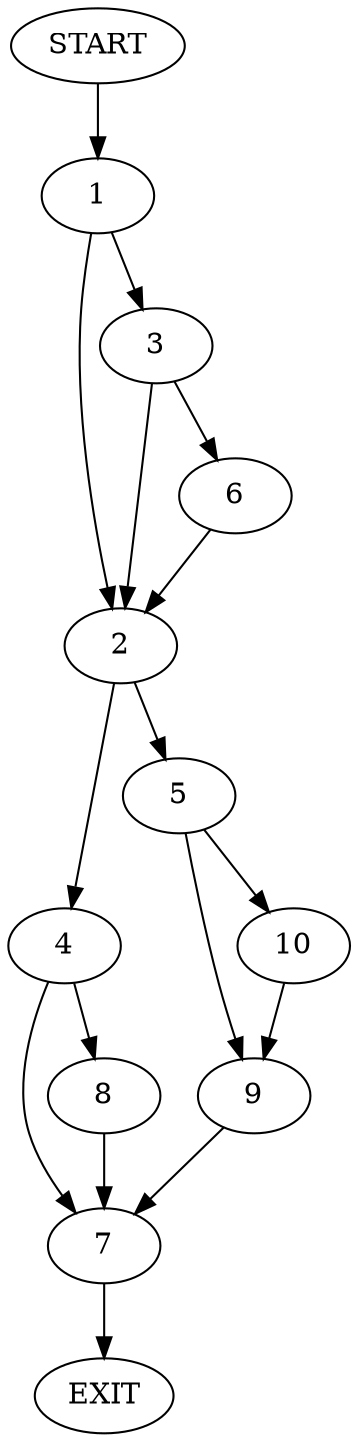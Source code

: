 digraph {
0 [label="START"]
11 [label="EXIT"]
0 -> 1
1 -> 2
1 -> 3
2 -> 4
2 -> 5
3 -> 2
3 -> 6
6 -> 2
4 -> 7
4 -> 8
5 -> 9
5 -> 10
9 -> 7
10 -> 9
7 -> 11
8 -> 7
}
